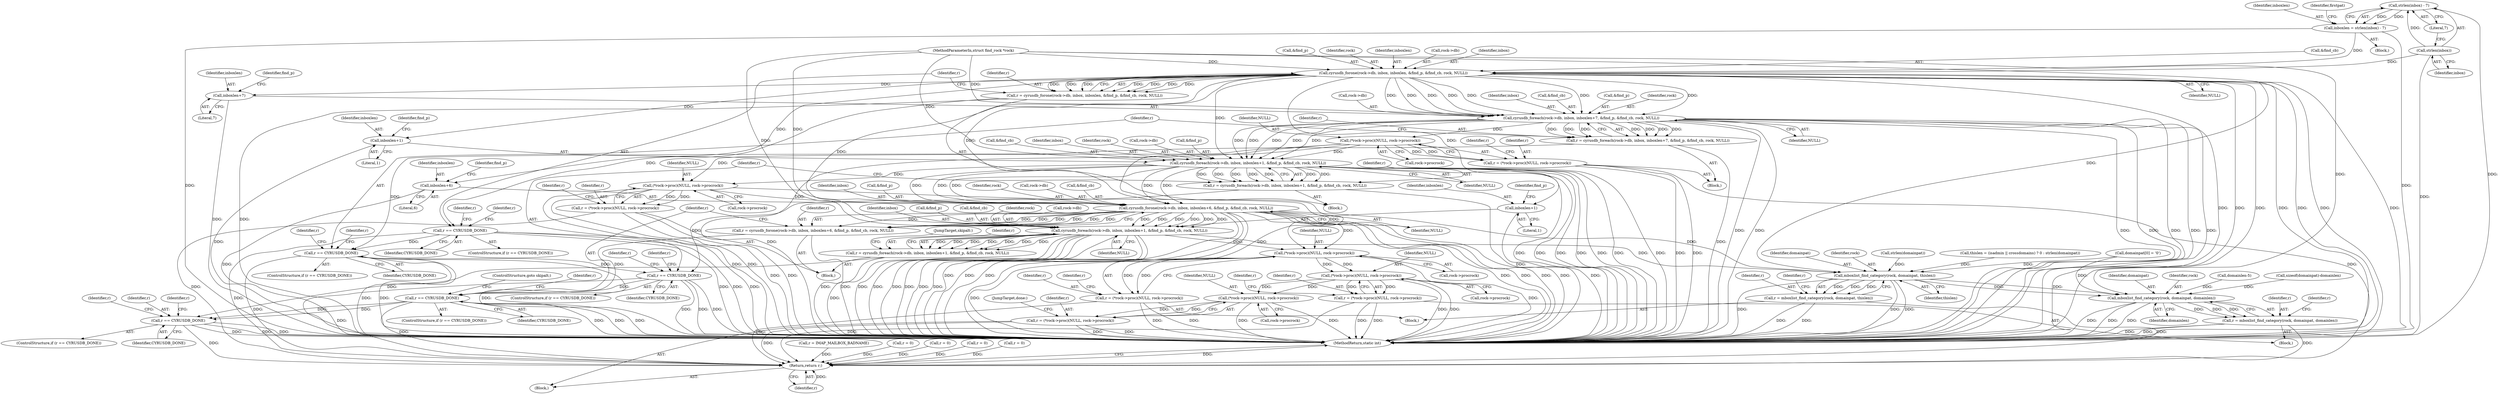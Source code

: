digraph "0_cyrus-imapd_6bd33275368edfa71ae117de895488584678ac79@API" {
"1000318" [label="(Call,strlen(inbox) - 7)"];
"1000319" [label="(Call,strlen(inbox))"];
"1000316" [label="(Call,inboxlen = strlen(inbox) - 7)"];
"1000452" [label="(Call,cyrusdb_forone(rock->db, inbox, inboxlen, &find_p, &find_cb, rock, NULL))"];
"1000450" [label="(Call,r = cyrusdb_forone(rock->db, inbox, inboxlen, &find_p, &find_cb, rock, NULL))"];
"1000465" [label="(Call,r == CYRUSDB_DONE)"];
"1000497" [label="(Call,r == CYRUSDB_DONE)"];
"1000538" [label="(Call,r == CYRUSDB_DONE)"];
"1000580" [label="(Call,r == CYRUSDB_DONE)"];
"1000610" [label="(Call,r == CYRUSDB_DONE)"];
"1000770" [label="(Return,return r;)"];
"1000482" [label="(Call,cyrusdb_foreach(rock->db, inbox, inboxlen+7, &find_p, &find_cb, rock, NULL))"];
"1000480" [label="(Call,r = cyrusdb_foreach(rock->db, inbox, inboxlen+7, &find_p, &find_cb, rock, NULL))"];
"1000508" [label="(Call,(*rock->proc)(NULL, rock->procrock))"];
"1000506" [label="(Call,r = (*rock->proc)(NULL, rock->procrock))"];
"1000523" [label="(Call,cyrusdb_foreach(rock->db, inbox, inboxlen+1, &find_p, &find_cb, rock, NULL))"];
"1000521" [label="(Call,r = cyrusdb_foreach(rock->db, inbox, inboxlen+1, &find_p, &find_cb, rock, NULL))"];
"1000550" [label="(Call,(*rock->proc)(NULL, rock->procrock))"];
"1000548" [label="(Call,r = (*rock->proc)(NULL, rock->procrock))"];
"1000565" [label="(Call,cyrusdb_forone(rock->db, inbox, inboxlen+6, &find_p, &find_cb, rock, NULL))"];
"1000563" [label="(Call,r = cyrusdb_forone(rock->db, inbox, inboxlen+6, &find_p, &find_cb, rock, NULL))"];
"1000594" [label="(Call,cyrusdb_foreach(rock->db, inbox, inboxlen+1, &find_p, &find_cb, rock, NULL))"];
"1000592" [label="(Call,r = cyrusdb_foreach(rock->db, inbox, inboxlen+1, &find_p, &find_cb, rock, NULL))"];
"1000684" [label="(Call,(*rock->proc)(NULL, rock->procrock))"];
"1000682" [label="(Call,r = (*rock->proc)(NULL, rock->procrock))"];
"1000714" [label="(Call,(*rock->proc)(NULL, rock->procrock))"];
"1000712" [label="(Call,r = (*rock->proc)(NULL, rock->procrock))"];
"1000733" [label="(Call,(*rock->proc)(NULL, rock->procrock))"];
"1000731" [label="(Call,r = (*rock->proc)(NULL, rock->procrock))"];
"1000694" [label="(Call,mboxlist_find_category(rock, domainpat, thislen))"];
"1000692" [label="(Call,r = mboxlist_find_category(rock, domainpat, thislen))"];
"1000724" [label="(Call,mboxlist_find_category(rock, domainpat, domainlen))"];
"1000722" [label="(Call,r = mboxlist_find_category(rock, domainpat, domainlen))"];
"1000487" [label="(Call,inboxlen+7)"];
"1000528" [label="(Call,inboxlen+1)"];
"1000570" [label="(Call,inboxlen+6)"];
"1000599" [label="(Call,inboxlen+1)"];
"1000528" [label="(Call,inboxlen+1)"];
"1000469" [label="(Identifier,r)"];
"1000504" [label="(Identifier,r)"];
"1000581" [label="(Identifier,r)"];
"1000696" [label="(Identifier,domainpat)"];
"1000343" [label="(Call,r = IMAP_MAILBOX_BADNAME)"];
"1000444" [label="(Block,)"];
"1000612" [label="(Identifier,CYRUSDB_DONE)"];
"1000533" [label="(Call,&find_cb)"];
"1000592" [label="(Call,r = cyrusdb_foreach(rock->db, inbox, inboxlen+1, &find_p, &find_cb, rock, NULL))"];
"1000514" [label="(Identifier,r)"];
"1000683" [label="(Identifier,r)"];
"1000316" [label="(Call,inboxlen = strlen(inbox) - 7)"];
"1000510" [label="(Call,rock->procrock)"];
"1000609" [label="(ControlStructure,if (r == CYRUSDB_DONE))"];
"1000600" [label="(Identifier,inboxlen)"];
"1000550" [label="(Call,(*rock->proc)(NULL, rock->procrock))"];
"1000536" [label="(Identifier,NULL)"];
"1000697" [label="(Identifier,thislen)"];
"1000523" [label="(Call,cyrusdb_foreach(rock->db, inbox, inboxlen+1, &find_p, &find_cb, rock, NULL))"];
"1000319" [label="(Call,strlen(inbox))"];
"1000507" [label="(Identifier,r)"];
"1000610" [label="(Call,r == CYRUSDB_DONE)"];
"1000726" [label="(Identifier,domainpat)"];
"1000613" [label="(Call,r = 0)"];
"1000527" [label="(Identifier,inbox)"];
"1000572" [label="(Literal,6)"];
"1000451" [label="(Identifier,r)"];
"1000497" [label="(Call,r == CYRUSDB_DONE)"];
"1000570" [label="(Call,inboxlen+6)"];
"1000699" [label="(Identifier,r)"];
"1000542" [label="(Identifier,r)"];
"1000573" [label="(Call,&find_p)"];
"1000491" [label="(Identifier,find_p)"];
"1000574" [label="(Identifier,find_p)"];
"1000603" [label="(Identifier,find_p)"];
"1000524" [label="(Call,rock->db)"];
"1000551" [label="(Identifier,NULL)"];
"1000521" [label="(Call,r = cyrusdb_foreach(rock->db, inbox, inboxlen+1, &find_p, &find_cb, rock, NULL))"];
"1000577" [label="(Identifier,rock)"];
"1000686" [label="(Call,rock->procrock)"];
"1000498" [label="(Identifier,r)"];
"1000772" [label="(MethodReturn,static int)"];
"1000537" [label="(ControlStructure,if (r == CYRUSDB_DONE))"];
"1000495" [label="(Identifier,NULL)"];
"1000583" [label="(ControlStructure,goto skipalt;)"];
"1000463" [label="(Identifier,NULL)"];
"1000453" [label="(Call,rock->db)"];
"1000617" [label="(Identifier,r)"];
"1000723" [label="(Identifier,r)"];
"1000481" [label="(Identifier,r)"];
"1000601" [label="(Literal,1)"];
"1000486" [label="(Identifier,inbox)"];
"1000456" [label="(Identifier,inbox)"];
"1000522" [label="(Identifier,r)"];
"1000606" [label="(Identifier,rock)"];
"1000540" [label="(Identifier,CYRUSDB_DONE)"];
"1000565" [label="(Call,cyrusdb_forone(rock->db, inbox, inboxlen+6, &find_p, &find_cb, rock, NULL))"];
"1000579" [label="(ControlStructure,if (r == CYRUSDB_DONE))"];
"1000593" [label="(Identifier,r)"];
"1000541" [label="(Call,r = 0)"];
"1000690" [label="(Identifier,r)"];
"1000467" [label="(Identifier,CYRUSDB_DONE)"];
"1000548" [label="(Call,r = (*rock->proc)(NULL, rock->procrock))"];
"1000545" [label="(Identifier,r)"];
"1000563" [label="(Call,r = cyrusdb_forone(rock->db, inbox, inboxlen+6, &find_p, &find_cb, rock, NULL))"];
"1000501" [label="(Identifier,r)"];
"1000531" [label="(Call,&find_p)"];
"1000582" [label="(Identifier,CYRUSDB_DONE)"];
"1000320" [label="(Identifier,inbox)"];
"1000499" [label="(Identifier,CYRUSDB_DONE)"];
"1000727" [label="(Identifier,domainlen)"];
"1000594" [label="(Call,cyrusdb_foreach(rock->db, inbox, inboxlen+1, &find_p, &find_cb, rock, NULL))"];
"1000585" [label="(Identifier,r)"];
"1000492" [label="(Call,&find_cb)"];
"1000664" [label="(Call,domainlen-5)"];
"1000714" [label="(Call,(*rock->proc)(NULL, rock->procrock))"];
"1000539" [label="(Identifier,r)"];
"1000552" [label="(Call,rock->procrock)"];
"1000720" [label="(Identifier,r)"];
"1000496" [label="(ControlStructure,if (r == CYRUSDB_DONE))"];
"1000538" [label="(Call,r == CYRUSDB_DONE)"];
"1000488" [label="(Identifier,inboxlen)"];
"1000771" [label="(Identifier,r)"];
"1000599" [label="(Call,inboxlen+1)"];
"1000685" [label="(Identifier,NULL)"];
"1000614" [label="(Identifier,r)"];
"1000712" [label="(Call,r = (*rock->proc)(NULL, rock->procrock))"];
"1000735" [label="(Call,rock->procrock)"];
"1000595" [label="(Call,rock->db)"];
"1000635" [label="(Call,sizeof(domainpat)-domainlen)"];
"1000468" [label="(Call,r = 0)"];
"1000611" [label="(Identifier,r)"];
"1000487" [label="(Call,inboxlen+7)"];
"1000490" [label="(Call,&find_p)"];
"1000532" [label="(Identifier,find_p)"];
"1000722" [label="(Call,r = mboxlist_find_category(rock, domainpat, domainlen))"];
"1000715" [label="(Identifier,NULL)"];
"1000580" [label="(Call,r == CYRUSDB_DONE)"];
"1000695" [label="(Identifier,rock)"];
"1000241" [label="(Block,)"];
"1000129" [label="(MethodParameterIn,struct find_rock *rock)"];
"1000530" [label="(Literal,1)"];
"1000738" [label="(JumpTarget,done:)"];
"1000607" [label="(Identifier,NULL)"];
"1000694" [label="(Call,mboxlist_find_category(rock, domainpat, thislen))"];
"1000578" [label="(Identifier,NULL)"];
"1000508" [label="(Call,(*rock->proc)(NULL, rock->procrock))"];
"1000318" [label="(Call,strlen(inbox) - 7)"];
"1000482" [label="(Call,cyrusdb_foreach(rock->db, inbox, inboxlen+7, &find_p, &find_cb, rock, NULL))"];
"1000460" [label="(Call,&find_cb)"];
"1000450" [label="(Call,r = cyrusdb_forone(rock->db, inbox, inboxlen, &find_p, &find_cb, rock, NULL))"];
"1000682" [label="(Call,r = (*rock->proc)(NULL, rock->procrock))"];
"1000321" [label="(Literal,7)"];
"1000458" [label="(Call,&find_p)"];
"1000598" [label="(Identifier,inbox)"];
"1000566" [label="(Call,rock->db)"];
"1000575" [label="(Call,&find_cb)"];
"1000725" [label="(Identifier,rock)"];
"1000624" [label="(Block,)"];
"1000713" [label="(Identifier,r)"];
"1000692" [label="(Call,r = mboxlist_find_category(rock, domainpat, thislen))"];
"1000733" [label="(Call,(*rock->proc)(NULL, rock->procrock))"];
"1000547" [label="(Block,)"];
"1000729" [label="(Identifier,r)"];
"1000489" [label="(Literal,7)"];
"1000556" [label="(Identifier,r)"];
"1000535" [label="(Identifier,rock)"];
"1000693" [label="(Identifier,r)"];
"1000506" [label="(Call,r = (*rock->proc)(NULL, rock->procrock))"];
"1000494" [label="(Identifier,rock)"];
"1000716" [label="(Call,rock->procrock)"];
"1000684" [label="(Call,(*rock->proc)(NULL, rock->procrock))"];
"1000465" [label="(Call,r == CYRUSDB_DONE)"];
"1000236" [label="(Call,domainpat[0] = '\0')"];
"1000734" [label="(Identifier,NULL)"];
"1000483" [label="(Call,rock->db)"];
"1000462" [label="(Identifier,rock)"];
"1000472" [label="(Identifier,r)"];
"1000529" [label="(Identifier,inboxlen)"];
"1000549" [label="(Identifier,r)"];
"1000317" [label="(Identifier,inboxlen)"];
"1000770" [label="(Return,return r;)"];
"1000731" [label="(Call,r = (*rock->proc)(NULL, rock->procrock))"];
"1000457" [label="(Identifier,inboxlen)"];
"1000464" [label="(ControlStructure,if (r == CYRUSDB_DONE))"];
"1000680" [label="(Call,strlen(domainpat))"];
"1000602" [label="(Call,&find_p)"];
"1000706" [label="(Block,)"];
"1000724" [label="(Call,mboxlist_find_category(rock, domainpat, domainlen))"];
"1000466" [label="(Identifier,r)"];
"1000324" [label="(Identifier,firstpat)"];
"1000452" [label="(Call,cyrusdb_forone(rock->db, inbox, inboxlen, &find_p, &find_cb, rock, NULL))"];
"1000474" [label="(Block,)"];
"1000509" [label="(Identifier,NULL)"];
"1000480" [label="(Call,r = cyrusdb_foreach(rock->db, inbox, inboxlen+7, &find_p, &find_cb, rock, NULL))"];
"1000604" [label="(Call,&find_cb)"];
"1000732" [label="(Identifier,r)"];
"1000564" [label="(Identifier,r)"];
"1000569" [label="(Identifier,inbox)"];
"1000571" [label="(Identifier,inboxlen)"];
"1000500" [label="(Call,r = 0)"];
"1000608" [label="(JumpTarget,skipalt:)"];
"1000131" [label="(Block,)"];
"1000673" [label="(Call,thislen = (isadmin || crossdomains) ? 0 : strlen(domainpat))"];
"1000318" -> "1000316"  [label="AST: "];
"1000318" -> "1000321"  [label="CFG: "];
"1000319" -> "1000318"  [label="AST: "];
"1000321" -> "1000318"  [label="AST: "];
"1000316" -> "1000318"  [label="CFG: "];
"1000318" -> "1000772"  [label="DDG: "];
"1000318" -> "1000316"  [label="DDG: "];
"1000318" -> "1000316"  [label="DDG: "];
"1000319" -> "1000318"  [label="DDG: "];
"1000319" -> "1000320"  [label="CFG: "];
"1000320" -> "1000319"  [label="AST: "];
"1000321" -> "1000319"  [label="CFG: "];
"1000319" -> "1000772"  [label="DDG: "];
"1000319" -> "1000452"  [label="DDG: "];
"1000316" -> "1000241"  [label="AST: "];
"1000317" -> "1000316"  [label="AST: "];
"1000324" -> "1000316"  [label="CFG: "];
"1000316" -> "1000772"  [label="DDG: "];
"1000316" -> "1000772"  [label="DDG: "];
"1000316" -> "1000452"  [label="DDG: "];
"1000452" -> "1000450"  [label="AST: "];
"1000452" -> "1000463"  [label="CFG: "];
"1000453" -> "1000452"  [label="AST: "];
"1000456" -> "1000452"  [label="AST: "];
"1000457" -> "1000452"  [label="AST: "];
"1000458" -> "1000452"  [label="AST: "];
"1000460" -> "1000452"  [label="AST: "];
"1000462" -> "1000452"  [label="AST: "];
"1000463" -> "1000452"  [label="AST: "];
"1000450" -> "1000452"  [label="CFG: "];
"1000452" -> "1000772"  [label="DDG: "];
"1000452" -> "1000772"  [label="DDG: "];
"1000452" -> "1000772"  [label="DDG: "];
"1000452" -> "1000772"  [label="DDG: "];
"1000452" -> "1000772"  [label="DDG: "];
"1000452" -> "1000772"  [label="DDG: "];
"1000452" -> "1000772"  [label="DDG: "];
"1000452" -> "1000450"  [label="DDG: "];
"1000452" -> "1000450"  [label="DDG: "];
"1000452" -> "1000450"  [label="DDG: "];
"1000452" -> "1000450"  [label="DDG: "];
"1000452" -> "1000450"  [label="DDG: "];
"1000452" -> "1000450"  [label="DDG: "];
"1000452" -> "1000450"  [label="DDG: "];
"1000129" -> "1000452"  [label="DDG: "];
"1000452" -> "1000482"  [label="DDG: "];
"1000452" -> "1000482"  [label="DDG: "];
"1000452" -> "1000482"  [label="DDG: "];
"1000452" -> "1000482"  [label="DDG: "];
"1000452" -> "1000482"  [label="DDG: "];
"1000452" -> "1000482"  [label="DDG: "];
"1000452" -> "1000482"  [label="DDG: "];
"1000452" -> "1000487"  [label="DDG: "];
"1000452" -> "1000523"  [label="DDG: "];
"1000452" -> "1000528"  [label="DDG: "];
"1000452" -> "1000565"  [label="DDG: "];
"1000452" -> "1000570"  [label="DDG: "];
"1000452" -> "1000594"  [label="DDG: "];
"1000452" -> "1000599"  [label="DDG: "];
"1000450" -> "1000444"  [label="AST: "];
"1000451" -> "1000450"  [label="AST: "];
"1000466" -> "1000450"  [label="CFG: "];
"1000450" -> "1000772"  [label="DDG: "];
"1000450" -> "1000465"  [label="DDG: "];
"1000465" -> "1000464"  [label="AST: "];
"1000465" -> "1000467"  [label="CFG: "];
"1000466" -> "1000465"  [label="AST: "];
"1000467" -> "1000465"  [label="AST: "];
"1000469" -> "1000465"  [label="CFG: "];
"1000472" -> "1000465"  [label="CFG: "];
"1000465" -> "1000772"  [label="DDG: "];
"1000465" -> "1000772"  [label="DDG: "];
"1000465" -> "1000772"  [label="DDG: "];
"1000465" -> "1000497"  [label="DDG: "];
"1000465" -> "1000770"  [label="DDG: "];
"1000497" -> "1000496"  [label="AST: "];
"1000497" -> "1000499"  [label="CFG: "];
"1000498" -> "1000497"  [label="AST: "];
"1000499" -> "1000497"  [label="AST: "];
"1000501" -> "1000497"  [label="CFG: "];
"1000504" -> "1000497"  [label="CFG: "];
"1000497" -> "1000772"  [label="DDG: "];
"1000497" -> "1000772"  [label="DDG: "];
"1000497" -> "1000772"  [label="DDG: "];
"1000480" -> "1000497"  [label="DDG: "];
"1000497" -> "1000538"  [label="DDG: "];
"1000497" -> "1000770"  [label="DDG: "];
"1000538" -> "1000537"  [label="AST: "];
"1000538" -> "1000540"  [label="CFG: "];
"1000539" -> "1000538"  [label="AST: "];
"1000540" -> "1000538"  [label="AST: "];
"1000542" -> "1000538"  [label="CFG: "];
"1000545" -> "1000538"  [label="CFG: "];
"1000538" -> "1000772"  [label="DDG: "];
"1000538" -> "1000772"  [label="DDG: "];
"1000538" -> "1000772"  [label="DDG: "];
"1000521" -> "1000538"  [label="DDG: "];
"1000538" -> "1000580"  [label="DDG: "];
"1000538" -> "1000770"  [label="DDG: "];
"1000580" -> "1000579"  [label="AST: "];
"1000580" -> "1000582"  [label="CFG: "];
"1000581" -> "1000580"  [label="AST: "];
"1000582" -> "1000580"  [label="AST: "];
"1000583" -> "1000580"  [label="CFG: "];
"1000585" -> "1000580"  [label="CFG: "];
"1000580" -> "1000772"  [label="DDG: "];
"1000580" -> "1000772"  [label="DDG: "];
"1000580" -> "1000772"  [label="DDG: "];
"1000563" -> "1000580"  [label="DDG: "];
"1000580" -> "1000610"  [label="DDG: "];
"1000580" -> "1000610"  [label="DDG: "];
"1000580" -> "1000770"  [label="DDG: "];
"1000610" -> "1000609"  [label="AST: "];
"1000610" -> "1000612"  [label="CFG: "];
"1000611" -> "1000610"  [label="AST: "];
"1000612" -> "1000610"  [label="AST: "];
"1000614" -> "1000610"  [label="CFG: "];
"1000617" -> "1000610"  [label="CFG: "];
"1000610" -> "1000772"  [label="DDG: "];
"1000610" -> "1000772"  [label="DDG: "];
"1000610" -> "1000772"  [label="DDG: "];
"1000592" -> "1000610"  [label="DDG: "];
"1000610" -> "1000770"  [label="DDG: "];
"1000770" -> "1000131"  [label="AST: "];
"1000770" -> "1000771"  [label="CFG: "];
"1000771" -> "1000770"  [label="AST: "];
"1000772" -> "1000770"  [label="CFG: "];
"1000770" -> "1000772"  [label="DDG: "];
"1000771" -> "1000770"  [label="DDG: "];
"1000613" -> "1000770"  [label="DDG: "];
"1000692" -> "1000770"  [label="DDG: "];
"1000343" -> "1000770"  [label="DDG: "];
"1000468" -> "1000770"  [label="DDG: "];
"1000548" -> "1000770"  [label="DDG: "];
"1000506" -> "1000770"  [label="DDG: "];
"1000682" -> "1000770"  [label="DDG: "];
"1000541" -> "1000770"  [label="DDG: "];
"1000500" -> "1000770"  [label="DDG: "];
"1000712" -> "1000770"  [label="DDG: "];
"1000731" -> "1000770"  [label="DDG: "];
"1000722" -> "1000770"  [label="DDG: "];
"1000482" -> "1000480"  [label="AST: "];
"1000482" -> "1000495"  [label="CFG: "];
"1000483" -> "1000482"  [label="AST: "];
"1000486" -> "1000482"  [label="AST: "];
"1000487" -> "1000482"  [label="AST: "];
"1000490" -> "1000482"  [label="AST: "];
"1000492" -> "1000482"  [label="AST: "];
"1000494" -> "1000482"  [label="AST: "];
"1000495" -> "1000482"  [label="AST: "];
"1000480" -> "1000482"  [label="CFG: "];
"1000482" -> "1000772"  [label="DDG: "];
"1000482" -> "1000772"  [label="DDG: "];
"1000482" -> "1000772"  [label="DDG: "];
"1000482" -> "1000772"  [label="DDG: "];
"1000482" -> "1000772"  [label="DDG: "];
"1000482" -> "1000772"  [label="DDG: "];
"1000482" -> "1000772"  [label="DDG: "];
"1000482" -> "1000480"  [label="DDG: "];
"1000482" -> "1000480"  [label="DDG: "];
"1000482" -> "1000480"  [label="DDG: "];
"1000482" -> "1000480"  [label="DDG: "];
"1000482" -> "1000480"  [label="DDG: "];
"1000482" -> "1000480"  [label="DDG: "];
"1000482" -> "1000480"  [label="DDG: "];
"1000129" -> "1000482"  [label="DDG: "];
"1000482" -> "1000508"  [label="DDG: "];
"1000482" -> "1000523"  [label="DDG: "];
"1000482" -> "1000523"  [label="DDG: "];
"1000482" -> "1000523"  [label="DDG: "];
"1000482" -> "1000523"  [label="DDG: "];
"1000482" -> "1000523"  [label="DDG: "];
"1000480" -> "1000474"  [label="AST: "];
"1000481" -> "1000480"  [label="AST: "];
"1000498" -> "1000480"  [label="CFG: "];
"1000480" -> "1000772"  [label="DDG: "];
"1000508" -> "1000506"  [label="AST: "];
"1000508" -> "1000510"  [label="CFG: "];
"1000509" -> "1000508"  [label="AST: "];
"1000510" -> "1000508"  [label="AST: "];
"1000506" -> "1000508"  [label="CFG: "];
"1000508" -> "1000772"  [label="DDG: "];
"1000508" -> "1000772"  [label="DDG: "];
"1000508" -> "1000506"  [label="DDG: "];
"1000508" -> "1000506"  [label="DDG: "];
"1000508" -> "1000523"  [label="DDG: "];
"1000508" -> "1000550"  [label="DDG: "];
"1000506" -> "1000474"  [label="AST: "];
"1000507" -> "1000506"  [label="AST: "];
"1000514" -> "1000506"  [label="CFG: "];
"1000506" -> "1000772"  [label="DDG: "];
"1000506" -> "1000772"  [label="DDG: "];
"1000523" -> "1000521"  [label="AST: "];
"1000523" -> "1000536"  [label="CFG: "];
"1000524" -> "1000523"  [label="AST: "];
"1000527" -> "1000523"  [label="AST: "];
"1000528" -> "1000523"  [label="AST: "];
"1000531" -> "1000523"  [label="AST: "];
"1000533" -> "1000523"  [label="AST: "];
"1000535" -> "1000523"  [label="AST: "];
"1000536" -> "1000523"  [label="AST: "];
"1000521" -> "1000523"  [label="CFG: "];
"1000523" -> "1000772"  [label="DDG: "];
"1000523" -> "1000772"  [label="DDG: "];
"1000523" -> "1000772"  [label="DDG: "];
"1000523" -> "1000772"  [label="DDG: "];
"1000523" -> "1000772"  [label="DDG: "];
"1000523" -> "1000772"  [label="DDG: "];
"1000523" -> "1000772"  [label="DDG: "];
"1000523" -> "1000521"  [label="DDG: "];
"1000523" -> "1000521"  [label="DDG: "];
"1000523" -> "1000521"  [label="DDG: "];
"1000523" -> "1000521"  [label="DDG: "];
"1000523" -> "1000521"  [label="DDG: "];
"1000523" -> "1000521"  [label="DDG: "];
"1000523" -> "1000521"  [label="DDG: "];
"1000129" -> "1000523"  [label="DDG: "];
"1000523" -> "1000550"  [label="DDG: "];
"1000523" -> "1000565"  [label="DDG: "];
"1000523" -> "1000565"  [label="DDG: "];
"1000523" -> "1000565"  [label="DDG: "];
"1000523" -> "1000565"  [label="DDG: "];
"1000523" -> "1000565"  [label="DDG: "];
"1000521" -> "1000444"  [label="AST: "];
"1000522" -> "1000521"  [label="AST: "];
"1000539" -> "1000521"  [label="CFG: "];
"1000521" -> "1000772"  [label="DDG: "];
"1000550" -> "1000548"  [label="AST: "];
"1000550" -> "1000552"  [label="CFG: "];
"1000551" -> "1000550"  [label="AST: "];
"1000552" -> "1000550"  [label="AST: "];
"1000548" -> "1000550"  [label="CFG: "];
"1000550" -> "1000772"  [label="DDG: "];
"1000550" -> "1000772"  [label="DDG: "];
"1000550" -> "1000548"  [label="DDG: "];
"1000550" -> "1000548"  [label="DDG: "];
"1000550" -> "1000565"  [label="DDG: "];
"1000550" -> "1000684"  [label="DDG: "];
"1000548" -> "1000547"  [label="AST: "];
"1000549" -> "1000548"  [label="AST: "];
"1000556" -> "1000548"  [label="CFG: "];
"1000548" -> "1000772"  [label="DDG: "];
"1000548" -> "1000772"  [label="DDG: "];
"1000565" -> "1000563"  [label="AST: "];
"1000565" -> "1000578"  [label="CFG: "];
"1000566" -> "1000565"  [label="AST: "];
"1000569" -> "1000565"  [label="AST: "];
"1000570" -> "1000565"  [label="AST: "];
"1000573" -> "1000565"  [label="AST: "];
"1000575" -> "1000565"  [label="AST: "];
"1000577" -> "1000565"  [label="AST: "];
"1000578" -> "1000565"  [label="AST: "];
"1000563" -> "1000565"  [label="CFG: "];
"1000565" -> "1000772"  [label="DDG: "];
"1000565" -> "1000772"  [label="DDG: "];
"1000565" -> "1000772"  [label="DDG: "];
"1000565" -> "1000772"  [label="DDG: "];
"1000565" -> "1000772"  [label="DDG: "];
"1000565" -> "1000772"  [label="DDG: "];
"1000565" -> "1000772"  [label="DDG: "];
"1000565" -> "1000563"  [label="DDG: "];
"1000565" -> "1000563"  [label="DDG: "];
"1000565" -> "1000563"  [label="DDG: "];
"1000565" -> "1000563"  [label="DDG: "];
"1000565" -> "1000563"  [label="DDG: "];
"1000565" -> "1000563"  [label="DDG: "];
"1000565" -> "1000563"  [label="DDG: "];
"1000129" -> "1000565"  [label="DDG: "];
"1000565" -> "1000594"  [label="DDG: "];
"1000565" -> "1000594"  [label="DDG: "];
"1000565" -> "1000594"  [label="DDG: "];
"1000565" -> "1000594"  [label="DDG: "];
"1000565" -> "1000594"  [label="DDG: "];
"1000565" -> "1000594"  [label="DDG: "];
"1000565" -> "1000684"  [label="DDG: "];
"1000565" -> "1000694"  [label="DDG: "];
"1000563" -> "1000547"  [label="AST: "];
"1000564" -> "1000563"  [label="AST: "];
"1000581" -> "1000563"  [label="CFG: "];
"1000563" -> "1000772"  [label="DDG: "];
"1000594" -> "1000592"  [label="AST: "];
"1000594" -> "1000607"  [label="CFG: "];
"1000595" -> "1000594"  [label="AST: "];
"1000598" -> "1000594"  [label="AST: "];
"1000599" -> "1000594"  [label="AST: "];
"1000602" -> "1000594"  [label="AST: "];
"1000604" -> "1000594"  [label="AST: "];
"1000606" -> "1000594"  [label="AST: "];
"1000607" -> "1000594"  [label="AST: "];
"1000592" -> "1000594"  [label="CFG: "];
"1000594" -> "1000772"  [label="DDG: "];
"1000594" -> "1000772"  [label="DDG: "];
"1000594" -> "1000772"  [label="DDG: "];
"1000594" -> "1000772"  [label="DDG: "];
"1000594" -> "1000772"  [label="DDG: "];
"1000594" -> "1000772"  [label="DDG: "];
"1000594" -> "1000772"  [label="DDG: "];
"1000594" -> "1000592"  [label="DDG: "];
"1000594" -> "1000592"  [label="DDG: "];
"1000594" -> "1000592"  [label="DDG: "];
"1000594" -> "1000592"  [label="DDG: "];
"1000594" -> "1000592"  [label="DDG: "];
"1000594" -> "1000592"  [label="DDG: "];
"1000594" -> "1000592"  [label="DDG: "];
"1000129" -> "1000594"  [label="DDG: "];
"1000594" -> "1000684"  [label="DDG: "];
"1000594" -> "1000694"  [label="DDG: "];
"1000592" -> "1000547"  [label="AST: "];
"1000593" -> "1000592"  [label="AST: "];
"1000608" -> "1000592"  [label="CFG: "];
"1000592" -> "1000772"  [label="DDG: "];
"1000684" -> "1000682"  [label="AST: "];
"1000684" -> "1000686"  [label="CFG: "];
"1000685" -> "1000684"  [label="AST: "];
"1000686" -> "1000684"  [label="AST: "];
"1000682" -> "1000684"  [label="CFG: "];
"1000684" -> "1000772"  [label="DDG: "];
"1000684" -> "1000772"  [label="DDG: "];
"1000684" -> "1000682"  [label="DDG: "];
"1000684" -> "1000682"  [label="DDG: "];
"1000684" -> "1000714"  [label="DDG: "];
"1000684" -> "1000714"  [label="DDG: "];
"1000682" -> "1000624"  [label="AST: "];
"1000683" -> "1000682"  [label="AST: "];
"1000690" -> "1000682"  [label="CFG: "];
"1000682" -> "1000772"  [label="DDG: "];
"1000682" -> "1000772"  [label="DDG: "];
"1000714" -> "1000712"  [label="AST: "];
"1000714" -> "1000716"  [label="CFG: "];
"1000715" -> "1000714"  [label="AST: "];
"1000716" -> "1000714"  [label="AST: "];
"1000712" -> "1000714"  [label="CFG: "];
"1000714" -> "1000772"  [label="DDG: "];
"1000714" -> "1000772"  [label="DDG: "];
"1000714" -> "1000712"  [label="DDG: "];
"1000714" -> "1000712"  [label="DDG: "];
"1000714" -> "1000733"  [label="DDG: "];
"1000714" -> "1000733"  [label="DDG: "];
"1000712" -> "1000706"  [label="AST: "];
"1000713" -> "1000712"  [label="AST: "];
"1000720" -> "1000712"  [label="CFG: "];
"1000712" -> "1000772"  [label="DDG: "];
"1000712" -> "1000772"  [label="DDG: "];
"1000733" -> "1000731"  [label="AST: "];
"1000733" -> "1000735"  [label="CFG: "];
"1000734" -> "1000733"  [label="AST: "];
"1000735" -> "1000733"  [label="AST: "];
"1000731" -> "1000733"  [label="CFG: "];
"1000733" -> "1000772"  [label="DDG: "];
"1000733" -> "1000772"  [label="DDG: "];
"1000733" -> "1000731"  [label="DDG: "];
"1000733" -> "1000731"  [label="DDG: "];
"1000731" -> "1000131"  [label="AST: "];
"1000732" -> "1000731"  [label="AST: "];
"1000738" -> "1000731"  [label="CFG: "];
"1000731" -> "1000772"  [label="DDG: "];
"1000731" -> "1000772"  [label="DDG: "];
"1000694" -> "1000692"  [label="AST: "];
"1000694" -> "1000697"  [label="CFG: "];
"1000695" -> "1000694"  [label="AST: "];
"1000696" -> "1000694"  [label="AST: "];
"1000697" -> "1000694"  [label="AST: "];
"1000692" -> "1000694"  [label="CFG: "];
"1000694" -> "1000772"  [label="DDG: "];
"1000694" -> "1000772"  [label="DDG: "];
"1000694" -> "1000772"  [label="DDG: "];
"1000694" -> "1000692"  [label="DDG: "];
"1000694" -> "1000692"  [label="DDG: "];
"1000694" -> "1000692"  [label="DDG: "];
"1000129" -> "1000694"  [label="DDG: "];
"1000680" -> "1000694"  [label="DDG: "];
"1000236" -> "1000694"  [label="DDG: "];
"1000673" -> "1000694"  [label="DDG: "];
"1000694" -> "1000724"  [label="DDG: "];
"1000694" -> "1000724"  [label="DDG: "];
"1000692" -> "1000624"  [label="AST: "];
"1000693" -> "1000692"  [label="AST: "];
"1000699" -> "1000692"  [label="CFG: "];
"1000692" -> "1000772"  [label="DDG: "];
"1000692" -> "1000772"  [label="DDG: "];
"1000724" -> "1000722"  [label="AST: "];
"1000724" -> "1000727"  [label="CFG: "];
"1000725" -> "1000724"  [label="AST: "];
"1000726" -> "1000724"  [label="AST: "];
"1000727" -> "1000724"  [label="AST: "];
"1000722" -> "1000724"  [label="CFG: "];
"1000724" -> "1000772"  [label="DDG: "];
"1000724" -> "1000772"  [label="DDG: "];
"1000724" -> "1000772"  [label="DDG: "];
"1000724" -> "1000722"  [label="DDG: "];
"1000724" -> "1000722"  [label="DDG: "];
"1000724" -> "1000722"  [label="DDG: "];
"1000129" -> "1000724"  [label="DDG: "];
"1000236" -> "1000724"  [label="DDG: "];
"1000635" -> "1000724"  [label="DDG: "];
"1000664" -> "1000724"  [label="DDG: "];
"1000722" -> "1000706"  [label="AST: "];
"1000723" -> "1000722"  [label="AST: "];
"1000729" -> "1000722"  [label="CFG: "];
"1000722" -> "1000772"  [label="DDG: "];
"1000722" -> "1000772"  [label="DDG: "];
"1000487" -> "1000489"  [label="CFG: "];
"1000488" -> "1000487"  [label="AST: "];
"1000489" -> "1000487"  [label="AST: "];
"1000491" -> "1000487"  [label="CFG: "];
"1000487" -> "1000772"  [label="DDG: "];
"1000528" -> "1000530"  [label="CFG: "];
"1000529" -> "1000528"  [label="AST: "];
"1000530" -> "1000528"  [label="AST: "];
"1000532" -> "1000528"  [label="CFG: "];
"1000528" -> "1000772"  [label="DDG: "];
"1000570" -> "1000572"  [label="CFG: "];
"1000571" -> "1000570"  [label="AST: "];
"1000572" -> "1000570"  [label="AST: "];
"1000574" -> "1000570"  [label="CFG: "];
"1000570" -> "1000772"  [label="DDG: "];
"1000599" -> "1000601"  [label="CFG: "];
"1000600" -> "1000599"  [label="AST: "];
"1000601" -> "1000599"  [label="AST: "];
"1000603" -> "1000599"  [label="CFG: "];
"1000599" -> "1000772"  [label="DDG: "];
}
